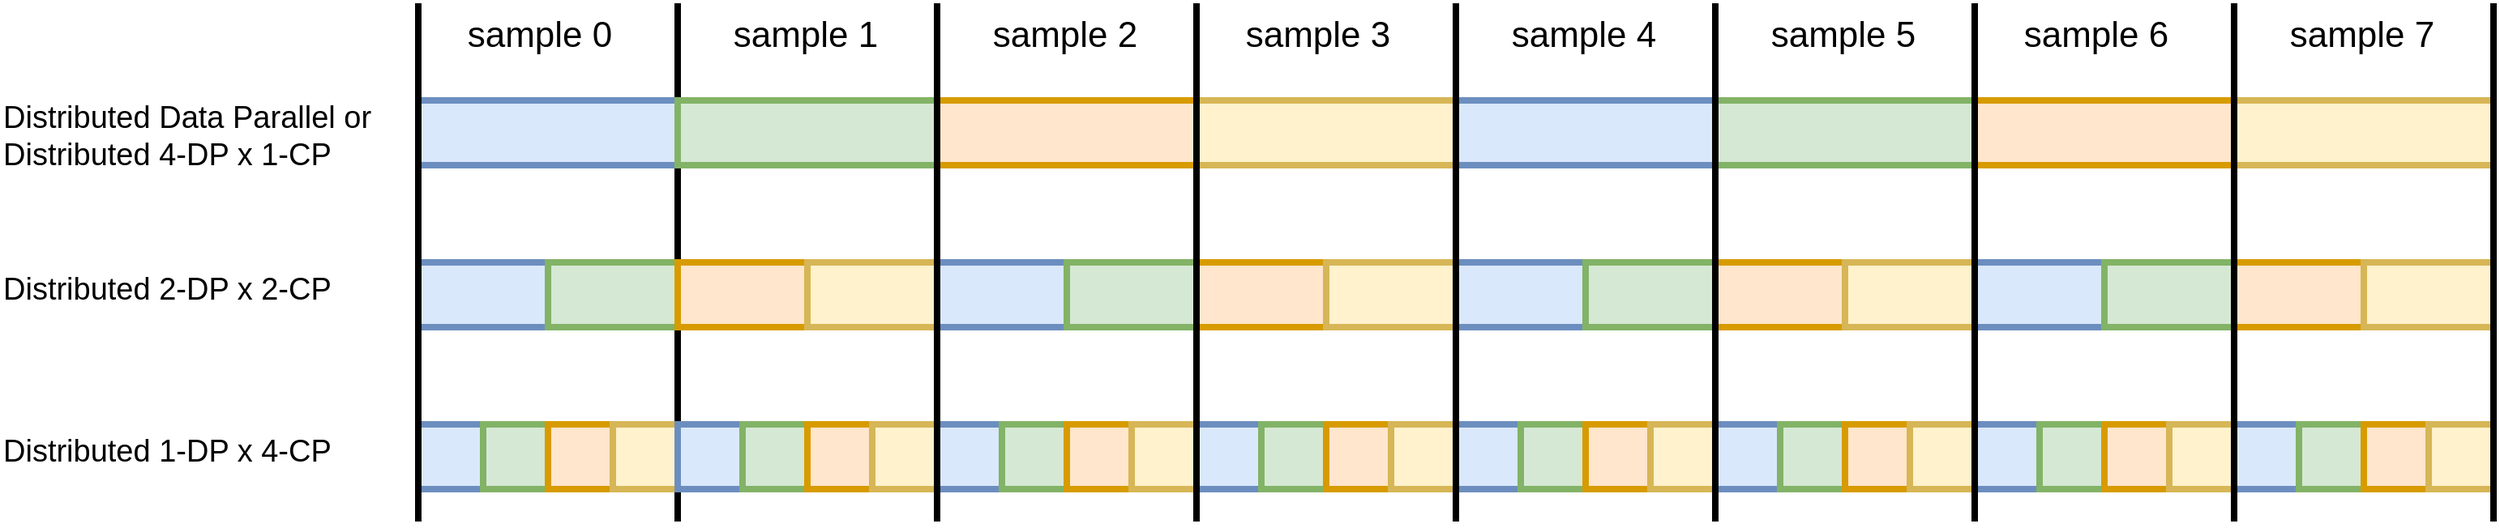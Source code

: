 <mxfile version="24.7.17">
  <diagram name="Page-1" id="unaeE6EB1jlO95VMAEBj">
    <mxGraphModel dx="1865" dy="1256" grid="1" gridSize="10" guides="1" tooltips="1" connect="1" arrows="1" fold="1" page="1" pageScale="1" pageWidth="850" pageHeight="1100" math="0" shadow="0">
      <root>
        <mxCell id="0" />
        <mxCell id="1" parent="0" />
        <mxCell id="XU9uqifnlU7bni5nOm7B-28" value="" style="endArrow=none;html=1;rounded=0;strokeWidth=4;" parent="1" edge="1">
          <mxGeometry width="50" height="50" relative="1" as="geometry">
            <mxPoint x="450" y="340" as="sourcePoint" />
            <mxPoint x="450" y="20" as="targetPoint" />
          </mxGeometry>
        </mxCell>
        <mxCell id="XU9uqifnlU7bni5nOm7B-9" value="" style="group" parent="1" vertex="1" connectable="0">
          <mxGeometry x="290" y="80" width="1280" height="40" as="geometry" />
        </mxCell>
        <mxCell id="XU9uqifnlU7bni5nOm7B-1" value="" style="rounded=0;whiteSpace=wrap;html=1;fillColor=#dae8fc;strokeColor=#6c8ebf;strokeWidth=4;" parent="XU9uqifnlU7bni5nOm7B-9" vertex="1">
          <mxGeometry width="160" height="40" as="geometry" />
        </mxCell>
        <mxCell id="XU9uqifnlU7bni5nOm7B-2" value="" style="rounded=0;whiteSpace=wrap;html=1;fillColor=#d5e8d4;strokeColor=#82b366;strokeWidth=4;" parent="XU9uqifnlU7bni5nOm7B-9" vertex="1">
          <mxGeometry x="160" width="160" height="40" as="geometry" />
        </mxCell>
        <mxCell id="XU9uqifnlU7bni5nOm7B-3" value="" style="rounded=0;whiteSpace=wrap;html=1;fillColor=#ffe6cc;strokeColor=#d79b00;strokeWidth=4;" parent="XU9uqifnlU7bni5nOm7B-9" vertex="1">
          <mxGeometry x="320" width="160" height="40" as="geometry" />
        </mxCell>
        <mxCell id="XU9uqifnlU7bni5nOm7B-4" value="" style="rounded=0;whiteSpace=wrap;html=1;strokeColor=#d6b656;fillColor=#fff2cc;strokeWidth=4;" parent="XU9uqifnlU7bni5nOm7B-9" vertex="1">
          <mxGeometry x="480" width="160" height="40" as="geometry" />
        </mxCell>
        <mxCell id="XU9uqifnlU7bni5nOm7B-5" value="" style="rounded=0;whiteSpace=wrap;html=1;fillColor=#dae8fc;strokeColor=#6c8ebf;strokeWidth=4;" parent="XU9uqifnlU7bni5nOm7B-9" vertex="1">
          <mxGeometry x="640" width="160" height="40" as="geometry" />
        </mxCell>
        <mxCell id="XU9uqifnlU7bni5nOm7B-6" value="" style="rounded=0;whiteSpace=wrap;html=1;fillColor=#d5e8d4;strokeColor=#82b366;strokeWidth=4;" parent="XU9uqifnlU7bni5nOm7B-9" vertex="1">
          <mxGeometry x="800" width="160" height="40" as="geometry" />
        </mxCell>
        <mxCell id="XU9uqifnlU7bni5nOm7B-7" value="" style="rounded=0;whiteSpace=wrap;html=1;fillColor=#ffe6cc;strokeColor=#d79b00;strokeWidth=4;" parent="XU9uqifnlU7bni5nOm7B-9" vertex="1">
          <mxGeometry x="960" width="160" height="40" as="geometry" />
        </mxCell>
        <mxCell id="XU9uqifnlU7bni5nOm7B-8" value="" style="rounded=0;whiteSpace=wrap;html=1;strokeColor=#d6b656;fillColor=#fff2cc;strokeWidth=4;" parent="XU9uqifnlU7bni5nOm7B-9" vertex="1">
          <mxGeometry x="1120" width="160" height="40" as="geometry" />
        </mxCell>
        <mxCell id="XU9uqifnlU7bni5nOm7B-29" value="" style="group" parent="1" vertex="1" connectable="0">
          <mxGeometry x="290" y="180" width="1280" height="40" as="geometry" />
        </mxCell>
        <mxCell id="XU9uqifnlU7bni5nOm7B-10" value="" style="group" parent="XU9uqifnlU7bni5nOm7B-29" vertex="1" connectable="0">
          <mxGeometry width="640" height="40" as="geometry" />
        </mxCell>
        <mxCell id="XU9uqifnlU7bni5nOm7B-11" value="" style="rounded=0;whiteSpace=wrap;html=1;fillColor=#dae8fc;strokeColor=#6c8ebf;strokeWidth=4;" parent="XU9uqifnlU7bni5nOm7B-10" vertex="1">
          <mxGeometry width="80" height="40" as="geometry" />
        </mxCell>
        <mxCell id="XU9uqifnlU7bni5nOm7B-12" value="" style="rounded=0;whiteSpace=wrap;html=1;fillColor=#d5e8d4;strokeColor=#82b366;strokeWidth=4;" parent="XU9uqifnlU7bni5nOm7B-10" vertex="1">
          <mxGeometry x="80" width="80" height="40" as="geometry" />
        </mxCell>
        <mxCell id="XU9uqifnlU7bni5nOm7B-13" value="" style="rounded=0;whiteSpace=wrap;html=1;fillColor=#ffe6cc;strokeColor=#d79b00;strokeWidth=4;" parent="XU9uqifnlU7bni5nOm7B-10" vertex="1">
          <mxGeometry x="160" width="80" height="40" as="geometry" />
        </mxCell>
        <mxCell id="XU9uqifnlU7bni5nOm7B-14" value="" style="rounded=0;whiteSpace=wrap;html=1;strokeColor=#d6b656;fillColor=#fff2cc;strokeWidth=4;" parent="XU9uqifnlU7bni5nOm7B-10" vertex="1">
          <mxGeometry x="240" width="80" height="40" as="geometry" />
        </mxCell>
        <mxCell id="XU9uqifnlU7bni5nOm7B-15" value="" style="rounded=0;whiteSpace=wrap;html=1;fillColor=#dae8fc;strokeColor=#6c8ebf;strokeWidth=4;" parent="XU9uqifnlU7bni5nOm7B-10" vertex="1">
          <mxGeometry x="320" width="80" height="40" as="geometry" />
        </mxCell>
        <mxCell id="XU9uqifnlU7bni5nOm7B-16" value="" style="rounded=0;whiteSpace=wrap;html=1;fillColor=#d5e8d4;strokeColor=#82b366;strokeWidth=4;" parent="XU9uqifnlU7bni5nOm7B-10" vertex="1">
          <mxGeometry x="400" width="80" height="40" as="geometry" />
        </mxCell>
        <mxCell id="XU9uqifnlU7bni5nOm7B-17" value="" style="rounded=0;whiteSpace=wrap;html=1;fillColor=#ffe6cc;strokeColor=#d79b00;strokeWidth=4;" parent="XU9uqifnlU7bni5nOm7B-10" vertex="1">
          <mxGeometry x="480" width="80" height="40" as="geometry" />
        </mxCell>
        <mxCell id="XU9uqifnlU7bni5nOm7B-18" value="" style="rounded=0;whiteSpace=wrap;html=1;strokeColor=#d6b656;fillColor=#fff2cc;strokeWidth=4;" parent="XU9uqifnlU7bni5nOm7B-10" vertex="1">
          <mxGeometry x="560" width="80" height="40" as="geometry" />
        </mxCell>
        <mxCell id="XU9uqifnlU7bni5nOm7B-19" value="" style="group" parent="XU9uqifnlU7bni5nOm7B-29" vertex="1" connectable="0">
          <mxGeometry x="640" width="640" height="40" as="geometry" />
        </mxCell>
        <mxCell id="XU9uqifnlU7bni5nOm7B-20" value="" style="rounded=0;whiteSpace=wrap;html=1;fillColor=#dae8fc;strokeColor=#6c8ebf;strokeWidth=4;" parent="XU9uqifnlU7bni5nOm7B-19" vertex="1">
          <mxGeometry width="80" height="40" as="geometry" />
        </mxCell>
        <mxCell id="XU9uqifnlU7bni5nOm7B-21" value="" style="rounded=0;whiteSpace=wrap;html=1;fillColor=#d5e8d4;strokeColor=#82b366;strokeWidth=4;" parent="XU9uqifnlU7bni5nOm7B-19" vertex="1">
          <mxGeometry x="80" width="80" height="40" as="geometry" />
        </mxCell>
        <mxCell id="XU9uqifnlU7bni5nOm7B-22" value="" style="rounded=0;whiteSpace=wrap;html=1;fillColor=#ffe6cc;strokeColor=#d79b00;strokeWidth=4;" parent="XU9uqifnlU7bni5nOm7B-19" vertex="1">
          <mxGeometry x="160" width="80" height="40" as="geometry" />
        </mxCell>
        <mxCell id="XU9uqifnlU7bni5nOm7B-23" value="" style="rounded=0;whiteSpace=wrap;html=1;strokeColor=#d6b656;fillColor=#fff2cc;strokeWidth=4;" parent="XU9uqifnlU7bni5nOm7B-19" vertex="1">
          <mxGeometry x="240" width="80" height="40" as="geometry" />
        </mxCell>
        <mxCell id="XU9uqifnlU7bni5nOm7B-24" value="" style="rounded=0;whiteSpace=wrap;html=1;fillColor=#dae8fc;strokeColor=#6c8ebf;strokeWidth=4;" parent="XU9uqifnlU7bni5nOm7B-19" vertex="1">
          <mxGeometry x="320" width="80" height="40" as="geometry" />
        </mxCell>
        <mxCell id="XU9uqifnlU7bni5nOm7B-25" value="" style="rounded=0;whiteSpace=wrap;html=1;fillColor=#d5e8d4;strokeColor=#82b366;strokeWidth=4;" parent="XU9uqifnlU7bni5nOm7B-19" vertex="1">
          <mxGeometry x="400" width="80" height="40" as="geometry" />
        </mxCell>
        <mxCell id="XU9uqifnlU7bni5nOm7B-26" value="" style="rounded=0;whiteSpace=wrap;html=1;fillColor=#ffe6cc;strokeColor=#d79b00;strokeWidth=4;" parent="XU9uqifnlU7bni5nOm7B-19" vertex="1">
          <mxGeometry x="480" width="80" height="40" as="geometry" />
        </mxCell>
        <mxCell id="XU9uqifnlU7bni5nOm7B-27" value="" style="rounded=0;whiteSpace=wrap;html=1;strokeColor=#d6b656;fillColor=#fff2cc;strokeWidth=4;" parent="XU9uqifnlU7bni5nOm7B-19" vertex="1">
          <mxGeometry x="560" width="80" height="40" as="geometry" />
        </mxCell>
        <mxCell id="XU9uqifnlU7bni5nOm7B-30" value="" style="group" parent="1" vertex="1" connectable="0">
          <mxGeometry x="290" y="280" width="640" height="40" as="geometry" />
        </mxCell>
        <mxCell id="XU9uqifnlU7bni5nOm7B-31" value="" style="group" parent="XU9uqifnlU7bni5nOm7B-30" vertex="1" connectable="0">
          <mxGeometry width="320" height="40" as="geometry" />
        </mxCell>
        <mxCell id="XU9uqifnlU7bni5nOm7B-32" value="" style="rounded=0;whiteSpace=wrap;html=1;fillColor=#dae8fc;strokeColor=#6c8ebf;strokeWidth=4;" parent="XU9uqifnlU7bni5nOm7B-31" vertex="1">
          <mxGeometry width="40" height="40" as="geometry" />
        </mxCell>
        <mxCell id="XU9uqifnlU7bni5nOm7B-33" value="" style="rounded=0;whiteSpace=wrap;html=1;fillColor=#d5e8d4;strokeColor=#82b366;strokeWidth=4;" parent="XU9uqifnlU7bni5nOm7B-31" vertex="1">
          <mxGeometry x="40" width="40" height="40" as="geometry" />
        </mxCell>
        <mxCell id="XU9uqifnlU7bni5nOm7B-34" value="" style="rounded=0;whiteSpace=wrap;html=1;fillColor=#ffe6cc;strokeColor=#d79b00;strokeWidth=4;" parent="XU9uqifnlU7bni5nOm7B-31" vertex="1">
          <mxGeometry x="80" width="40" height="40" as="geometry" />
        </mxCell>
        <mxCell id="XU9uqifnlU7bni5nOm7B-35" value="" style="rounded=0;whiteSpace=wrap;html=1;strokeColor=#d6b656;fillColor=#fff2cc;strokeWidth=4;" parent="XU9uqifnlU7bni5nOm7B-31" vertex="1">
          <mxGeometry x="120" width="40" height="40" as="geometry" />
        </mxCell>
        <mxCell id="XU9uqifnlU7bni5nOm7B-36" value="" style="rounded=0;whiteSpace=wrap;html=1;fillColor=#dae8fc;strokeColor=#6c8ebf;strokeWidth=4;" parent="XU9uqifnlU7bni5nOm7B-31" vertex="1">
          <mxGeometry x="160" width="40" height="40" as="geometry" />
        </mxCell>
        <mxCell id="XU9uqifnlU7bni5nOm7B-37" value="" style="rounded=0;whiteSpace=wrap;html=1;fillColor=#d5e8d4;strokeColor=#82b366;strokeWidth=4;" parent="XU9uqifnlU7bni5nOm7B-31" vertex="1">
          <mxGeometry x="200" width="40" height="40" as="geometry" />
        </mxCell>
        <mxCell id="XU9uqifnlU7bni5nOm7B-38" value="" style="rounded=0;whiteSpace=wrap;html=1;fillColor=#ffe6cc;strokeColor=#d79b00;strokeWidth=4;" parent="XU9uqifnlU7bni5nOm7B-31" vertex="1">
          <mxGeometry x="240" width="40" height="40" as="geometry" />
        </mxCell>
        <mxCell id="XU9uqifnlU7bni5nOm7B-39" value="" style="rounded=0;whiteSpace=wrap;html=1;strokeColor=#d6b656;fillColor=#fff2cc;strokeWidth=4;" parent="XU9uqifnlU7bni5nOm7B-31" vertex="1">
          <mxGeometry x="280" width="40" height="40" as="geometry" />
        </mxCell>
        <mxCell id="XU9uqifnlU7bni5nOm7B-40" value="" style="group" parent="XU9uqifnlU7bni5nOm7B-30" vertex="1" connectable="0">
          <mxGeometry x="320" width="320" height="40" as="geometry" />
        </mxCell>
        <mxCell id="XU9uqifnlU7bni5nOm7B-41" value="" style="rounded=0;whiteSpace=wrap;html=1;fillColor=#dae8fc;strokeColor=#6c8ebf;strokeWidth=4;" parent="XU9uqifnlU7bni5nOm7B-40" vertex="1">
          <mxGeometry width="40" height="40" as="geometry" />
        </mxCell>
        <mxCell id="XU9uqifnlU7bni5nOm7B-42" value="" style="rounded=0;whiteSpace=wrap;html=1;fillColor=#d5e8d4;strokeColor=#82b366;strokeWidth=4;" parent="XU9uqifnlU7bni5nOm7B-40" vertex="1">
          <mxGeometry x="40" width="40" height="40" as="geometry" />
        </mxCell>
        <mxCell id="XU9uqifnlU7bni5nOm7B-43" value="" style="rounded=0;whiteSpace=wrap;html=1;fillColor=#ffe6cc;strokeColor=#d79b00;strokeWidth=4;" parent="XU9uqifnlU7bni5nOm7B-40" vertex="1">
          <mxGeometry x="80" width="40" height="40" as="geometry" />
        </mxCell>
        <mxCell id="XU9uqifnlU7bni5nOm7B-44" value="" style="rounded=0;whiteSpace=wrap;html=1;strokeColor=#d6b656;fillColor=#fff2cc;strokeWidth=4;" parent="XU9uqifnlU7bni5nOm7B-40" vertex="1">
          <mxGeometry x="120" width="40" height="40" as="geometry" />
        </mxCell>
        <mxCell id="XU9uqifnlU7bni5nOm7B-45" value="" style="rounded=0;whiteSpace=wrap;html=1;fillColor=#dae8fc;strokeColor=#6c8ebf;strokeWidth=4;" parent="XU9uqifnlU7bni5nOm7B-40" vertex="1">
          <mxGeometry x="160" width="40" height="40" as="geometry" />
        </mxCell>
        <mxCell id="XU9uqifnlU7bni5nOm7B-46" value="" style="rounded=0;whiteSpace=wrap;html=1;fillColor=#d5e8d4;strokeColor=#82b366;strokeWidth=4;" parent="XU9uqifnlU7bni5nOm7B-40" vertex="1">
          <mxGeometry x="200" width="40" height="40" as="geometry" />
        </mxCell>
        <mxCell id="XU9uqifnlU7bni5nOm7B-47" value="" style="rounded=0;whiteSpace=wrap;html=1;fillColor=#ffe6cc;strokeColor=#d79b00;strokeWidth=4;" parent="XU9uqifnlU7bni5nOm7B-40" vertex="1">
          <mxGeometry x="240" width="40" height="40" as="geometry" />
        </mxCell>
        <mxCell id="XU9uqifnlU7bni5nOm7B-48" value="" style="rounded=0;whiteSpace=wrap;html=1;strokeColor=#d6b656;fillColor=#fff2cc;strokeWidth=4;" parent="XU9uqifnlU7bni5nOm7B-40" vertex="1">
          <mxGeometry x="280" width="40" height="40" as="geometry" />
        </mxCell>
        <mxCell id="XU9uqifnlU7bni5nOm7B-49" value="" style="group" parent="1" vertex="1" connectable="0">
          <mxGeometry x="930" y="280" width="640" height="40" as="geometry" />
        </mxCell>
        <mxCell id="XU9uqifnlU7bni5nOm7B-50" value="" style="group" parent="XU9uqifnlU7bni5nOm7B-49" vertex="1" connectable="0">
          <mxGeometry width="320" height="40" as="geometry" />
        </mxCell>
        <mxCell id="XU9uqifnlU7bni5nOm7B-51" value="" style="rounded=0;whiteSpace=wrap;html=1;fillColor=#dae8fc;strokeColor=#6c8ebf;strokeWidth=4;" parent="XU9uqifnlU7bni5nOm7B-50" vertex="1">
          <mxGeometry width="40" height="40" as="geometry" />
        </mxCell>
        <mxCell id="XU9uqifnlU7bni5nOm7B-52" value="" style="rounded=0;whiteSpace=wrap;html=1;fillColor=#d5e8d4;strokeColor=#82b366;strokeWidth=4;" parent="XU9uqifnlU7bni5nOm7B-50" vertex="1">
          <mxGeometry x="40" width="40" height="40" as="geometry" />
        </mxCell>
        <mxCell id="XU9uqifnlU7bni5nOm7B-53" value="" style="rounded=0;whiteSpace=wrap;html=1;fillColor=#ffe6cc;strokeColor=#d79b00;strokeWidth=4;" parent="XU9uqifnlU7bni5nOm7B-50" vertex="1">
          <mxGeometry x="80" width="40" height="40" as="geometry" />
        </mxCell>
        <mxCell id="XU9uqifnlU7bni5nOm7B-54" value="" style="rounded=0;whiteSpace=wrap;html=1;strokeColor=#d6b656;fillColor=#fff2cc;strokeWidth=4;" parent="XU9uqifnlU7bni5nOm7B-50" vertex="1">
          <mxGeometry x="120" width="40" height="40" as="geometry" />
        </mxCell>
        <mxCell id="XU9uqifnlU7bni5nOm7B-55" value="" style="rounded=0;whiteSpace=wrap;html=1;fillColor=#dae8fc;strokeColor=#6c8ebf;strokeWidth=4;" parent="XU9uqifnlU7bni5nOm7B-50" vertex="1">
          <mxGeometry x="160" width="40" height="40" as="geometry" />
        </mxCell>
        <mxCell id="XU9uqifnlU7bni5nOm7B-56" value="" style="rounded=0;whiteSpace=wrap;html=1;fillColor=#d5e8d4;strokeColor=#82b366;strokeWidth=4;" parent="XU9uqifnlU7bni5nOm7B-50" vertex="1">
          <mxGeometry x="200" width="40" height="40" as="geometry" />
        </mxCell>
        <mxCell id="XU9uqifnlU7bni5nOm7B-57" value="" style="rounded=0;whiteSpace=wrap;html=1;fillColor=#ffe6cc;strokeColor=#d79b00;strokeWidth=4;" parent="XU9uqifnlU7bni5nOm7B-50" vertex="1">
          <mxGeometry x="240" width="40" height="40" as="geometry" />
        </mxCell>
        <mxCell id="XU9uqifnlU7bni5nOm7B-58" value="" style="rounded=0;whiteSpace=wrap;html=1;strokeColor=#d6b656;fillColor=#fff2cc;strokeWidth=4;" parent="XU9uqifnlU7bni5nOm7B-50" vertex="1">
          <mxGeometry x="280" width="40" height="40" as="geometry" />
        </mxCell>
        <mxCell id="XU9uqifnlU7bni5nOm7B-59" value="" style="group" parent="XU9uqifnlU7bni5nOm7B-49" vertex="1" connectable="0">
          <mxGeometry x="320" width="320" height="40" as="geometry" />
        </mxCell>
        <mxCell id="XU9uqifnlU7bni5nOm7B-60" value="" style="rounded=0;whiteSpace=wrap;html=1;fillColor=#dae8fc;strokeColor=#6c8ebf;strokeWidth=4;" parent="XU9uqifnlU7bni5nOm7B-59" vertex="1">
          <mxGeometry width="40" height="40" as="geometry" />
        </mxCell>
        <mxCell id="XU9uqifnlU7bni5nOm7B-61" value="" style="rounded=0;whiteSpace=wrap;html=1;fillColor=#d5e8d4;strokeColor=#82b366;strokeWidth=4;" parent="XU9uqifnlU7bni5nOm7B-59" vertex="1">
          <mxGeometry x="40" width="40" height="40" as="geometry" />
        </mxCell>
        <mxCell id="XU9uqifnlU7bni5nOm7B-62" value="" style="rounded=0;whiteSpace=wrap;html=1;fillColor=#ffe6cc;strokeColor=#d79b00;strokeWidth=4;" parent="XU9uqifnlU7bni5nOm7B-59" vertex="1">
          <mxGeometry x="80" width="40" height="40" as="geometry" />
        </mxCell>
        <mxCell id="XU9uqifnlU7bni5nOm7B-63" value="" style="rounded=0;whiteSpace=wrap;html=1;strokeColor=#d6b656;fillColor=#fff2cc;strokeWidth=4;" parent="XU9uqifnlU7bni5nOm7B-59" vertex="1">
          <mxGeometry x="120" width="40" height="40" as="geometry" />
        </mxCell>
        <mxCell id="XU9uqifnlU7bni5nOm7B-64" value="" style="rounded=0;whiteSpace=wrap;html=1;fillColor=#dae8fc;strokeColor=#6c8ebf;strokeWidth=4;" parent="XU9uqifnlU7bni5nOm7B-59" vertex="1">
          <mxGeometry x="160" width="40" height="40" as="geometry" />
        </mxCell>
        <mxCell id="XU9uqifnlU7bni5nOm7B-65" value="" style="rounded=0;whiteSpace=wrap;html=1;fillColor=#d5e8d4;strokeColor=#82b366;strokeWidth=4;" parent="XU9uqifnlU7bni5nOm7B-59" vertex="1">
          <mxGeometry x="200" width="40" height="40" as="geometry" />
        </mxCell>
        <mxCell id="XU9uqifnlU7bni5nOm7B-66" value="" style="rounded=0;whiteSpace=wrap;html=1;fillColor=#ffe6cc;strokeColor=#d79b00;strokeWidth=4;" parent="XU9uqifnlU7bni5nOm7B-59" vertex="1">
          <mxGeometry x="240" width="40" height="40" as="geometry" />
        </mxCell>
        <mxCell id="XU9uqifnlU7bni5nOm7B-67" value="" style="rounded=0;whiteSpace=wrap;html=1;strokeColor=#d6b656;fillColor=#fff2cc;strokeWidth=4;" parent="XU9uqifnlU7bni5nOm7B-59" vertex="1">
          <mxGeometry x="280" width="40" height="40" as="geometry" />
        </mxCell>
        <mxCell id="XU9uqifnlU7bni5nOm7B-68" value="" style="endArrow=none;html=1;rounded=0;strokeWidth=4;" parent="1" edge="1">
          <mxGeometry width="50" height="50" relative="1" as="geometry">
            <mxPoint x="610" y="340" as="sourcePoint" />
            <mxPoint x="610" y="20" as="targetPoint" />
          </mxGeometry>
        </mxCell>
        <mxCell id="XU9uqifnlU7bni5nOm7B-69" value="" style="endArrow=none;html=1;rounded=0;strokeWidth=4;" parent="1" edge="1">
          <mxGeometry width="50" height="50" relative="1" as="geometry">
            <mxPoint x="770" y="340" as="sourcePoint" />
            <mxPoint x="770" y="20" as="targetPoint" />
          </mxGeometry>
        </mxCell>
        <mxCell id="XU9uqifnlU7bni5nOm7B-70" value="" style="endArrow=none;html=1;rounded=0;strokeWidth=4;" parent="1" edge="1">
          <mxGeometry width="50" height="50" relative="1" as="geometry">
            <mxPoint x="930" y="340" as="sourcePoint" />
            <mxPoint x="930" y="20" as="targetPoint" />
          </mxGeometry>
        </mxCell>
        <mxCell id="XU9uqifnlU7bni5nOm7B-71" value="" style="endArrow=none;html=1;rounded=0;strokeWidth=4;" parent="1" edge="1">
          <mxGeometry width="50" height="50" relative="1" as="geometry">
            <mxPoint x="1090" y="340" as="sourcePoint" />
            <mxPoint x="1090" y="20" as="targetPoint" />
          </mxGeometry>
        </mxCell>
        <mxCell id="XU9uqifnlU7bni5nOm7B-72" value="" style="endArrow=none;html=1;rounded=0;strokeWidth=4;" parent="1" edge="1">
          <mxGeometry width="50" height="50" relative="1" as="geometry">
            <mxPoint x="1250" y="340" as="sourcePoint" />
            <mxPoint x="1250" y="20" as="targetPoint" />
          </mxGeometry>
        </mxCell>
        <mxCell id="XU9uqifnlU7bni5nOm7B-73" value="" style="endArrow=none;html=1;rounded=0;strokeWidth=4;" parent="1" edge="1">
          <mxGeometry width="50" height="50" relative="1" as="geometry">
            <mxPoint x="1410" y="340" as="sourcePoint" />
            <mxPoint x="1410" y="20" as="targetPoint" />
          </mxGeometry>
        </mxCell>
        <mxCell id="XU9uqifnlU7bni5nOm7B-74" value="" style="endArrow=none;html=1;rounded=0;strokeWidth=4;" parent="1" edge="1">
          <mxGeometry width="50" height="50" relative="1" as="geometry">
            <mxPoint x="1570" y="340" as="sourcePoint" />
            <mxPoint x="1570" y="20" as="targetPoint" />
          </mxGeometry>
        </mxCell>
        <mxCell id="XU9uqifnlU7bni5nOm7B-75" value="" style="endArrow=none;html=1;rounded=0;strokeWidth=4;" parent="1" edge="1">
          <mxGeometry width="50" height="50" relative="1" as="geometry">
            <mxPoint x="290" y="340" as="sourcePoint" />
            <mxPoint x="290" y="20" as="targetPoint" />
          </mxGeometry>
        </mxCell>
        <mxCell id="XU9uqifnlU7bni5nOm7B-76" value="sample 0" style="text;html=1;align=center;verticalAlign=middle;whiteSpace=wrap;rounded=0;fontSize=22;" parent="1" vertex="1">
          <mxGeometry x="305" y="25" width="120" height="30" as="geometry" />
        </mxCell>
        <mxCell id="XU9uqifnlU7bni5nOm7B-77" value="sample 1" style="text;html=1;align=center;verticalAlign=middle;whiteSpace=wrap;rounded=0;fontSize=22;" parent="1" vertex="1">
          <mxGeometry x="469" y="25" width="120" height="30" as="geometry" />
        </mxCell>
        <mxCell id="XU9uqifnlU7bni5nOm7B-78" value="sample 2" style="text;html=1;align=center;verticalAlign=middle;whiteSpace=wrap;rounded=0;fontSize=22;" parent="1" vertex="1">
          <mxGeometry x="629" y="25" width="120" height="30" as="geometry" />
        </mxCell>
        <mxCell id="XU9uqifnlU7bni5nOm7B-79" value="sample 3" style="text;html=1;align=center;verticalAlign=middle;whiteSpace=wrap;rounded=0;fontSize=22;" parent="1" vertex="1">
          <mxGeometry x="785" y="25" width="120" height="30" as="geometry" />
        </mxCell>
        <mxCell id="XU9uqifnlU7bni5nOm7B-80" value="sample 4" style="text;html=1;align=center;verticalAlign=middle;whiteSpace=wrap;rounded=0;fontSize=22;" parent="1" vertex="1">
          <mxGeometry x="949" y="25" width="120" height="30" as="geometry" />
        </mxCell>
        <mxCell id="XU9uqifnlU7bni5nOm7B-81" value="sample 5" style="text;html=1;align=center;verticalAlign=middle;whiteSpace=wrap;rounded=0;fontSize=22;" parent="1" vertex="1">
          <mxGeometry x="1109" y="25" width="120" height="30" as="geometry" />
        </mxCell>
        <mxCell id="XU9uqifnlU7bni5nOm7B-82" value="sample 6" style="text;html=1;align=center;verticalAlign=middle;whiteSpace=wrap;rounded=0;fontSize=22;" parent="1" vertex="1">
          <mxGeometry x="1265" y="25" width="120" height="30" as="geometry" />
        </mxCell>
        <mxCell id="XU9uqifnlU7bni5nOm7B-83" value="sample 7" style="text;html=1;align=center;verticalAlign=middle;whiteSpace=wrap;rounded=0;fontSize=22;" parent="1" vertex="1">
          <mxGeometry x="1429" y="25" width="120" height="30" as="geometry" />
        </mxCell>
        <mxCell id="XU9uqifnlU7bni5nOm7B-89" value="" style="group;fontSize=14;" parent="1" vertex="1" connectable="0">
          <mxGeometry x="32" y="87" width="330" height="225" as="geometry" />
        </mxCell>
        <mxCell id="XU9uqifnlU7bni5nOm7B-86" value="Distributed Data Parallel&amp;nbsp;&lt;span style=&quot;background-color: initial; font-size: 19px;&quot;&gt;or&lt;/span&gt;&lt;div style=&quot;font-size: 19px;&quot;&gt;Distributed 4-DP x 1-CP&lt;/div&gt;" style="text;html=1;align=left;verticalAlign=middle;whiteSpace=wrap;rounded=0;fontSize=19;fontStyle=0" parent="XU9uqifnlU7bni5nOm7B-89" vertex="1">
          <mxGeometry width="330" height="30" as="geometry" />
        </mxCell>
        <mxCell id="XU9uqifnlU7bni5nOm7B-87" value="&lt;div style=&quot;font-size: 19px;&quot;&gt;Distributed 2-DP x 2-CP&lt;/div&gt;" style="text;html=1;align=left;verticalAlign=middle;whiteSpace=wrap;rounded=0;fontSize=19;fontStyle=0" parent="XU9uqifnlU7bni5nOm7B-89" vertex="1">
          <mxGeometry y="95" width="330" height="30" as="geometry" />
        </mxCell>
        <mxCell id="XU9uqifnlU7bni5nOm7B-88" value="&lt;div style=&quot;font-size: 19px;&quot;&gt;Distributed 1-DP x 4-CP&lt;/div&gt;" style="text;html=1;align=left;verticalAlign=middle;whiteSpace=wrap;rounded=0;fontSize=19;fontStyle=0" parent="XU9uqifnlU7bni5nOm7B-89" vertex="1">
          <mxGeometry y="195" width="330" height="30" as="geometry" />
        </mxCell>
      </root>
    </mxGraphModel>
  </diagram>
</mxfile>
